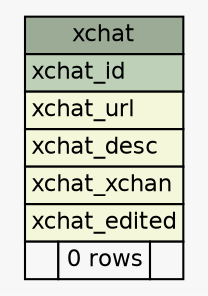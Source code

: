 // dot 2.26.3 on Linux 3.2.0-4-686-pae
// SchemaSpy rev 590
digraph "xchat" {
  graph [
    rankdir="RL"
    bgcolor="#f7f7f7"
    nodesep="0.18"
    ranksep="0.46"
    fontname="Helvetica"
    fontsize="11"
  ];
  node [
    fontname="Helvetica"
    fontsize="11"
    shape="plaintext"
  ];
  edge [
    arrowsize="0.8"
  ];
  "xchat" [
    label=<
    <TABLE BORDER="0" CELLBORDER="1" CELLSPACING="0" BGCOLOR="#ffffff">
      <TR><TD COLSPAN="3" BGCOLOR="#9bab96" ALIGN="CENTER">xchat</TD></TR>
      <TR><TD PORT="xchat_id" COLSPAN="3" BGCOLOR="#bed1b8" ALIGN="LEFT">xchat_id</TD></TR>
      <TR><TD PORT="xchat_url" COLSPAN="3" BGCOLOR="#f4f7da" ALIGN="LEFT">xchat_url</TD></TR>
      <TR><TD PORT="xchat_desc" COLSPAN="3" BGCOLOR="#f4f7da" ALIGN="LEFT">xchat_desc</TD></TR>
      <TR><TD PORT="xchat_xchan" COLSPAN="3" BGCOLOR="#f4f7da" ALIGN="LEFT">xchat_xchan</TD></TR>
      <TR><TD PORT="xchat_edited" COLSPAN="3" BGCOLOR="#f4f7da" ALIGN="LEFT">xchat_edited</TD></TR>
      <TR><TD ALIGN="LEFT" BGCOLOR="#f7f7f7">  </TD><TD ALIGN="RIGHT" BGCOLOR="#f7f7f7">0 rows</TD><TD ALIGN="RIGHT" BGCOLOR="#f7f7f7">  </TD></TR>
    </TABLE>>
    URL="tables/xchat.html"
    tooltip="xchat"
  ];
}
